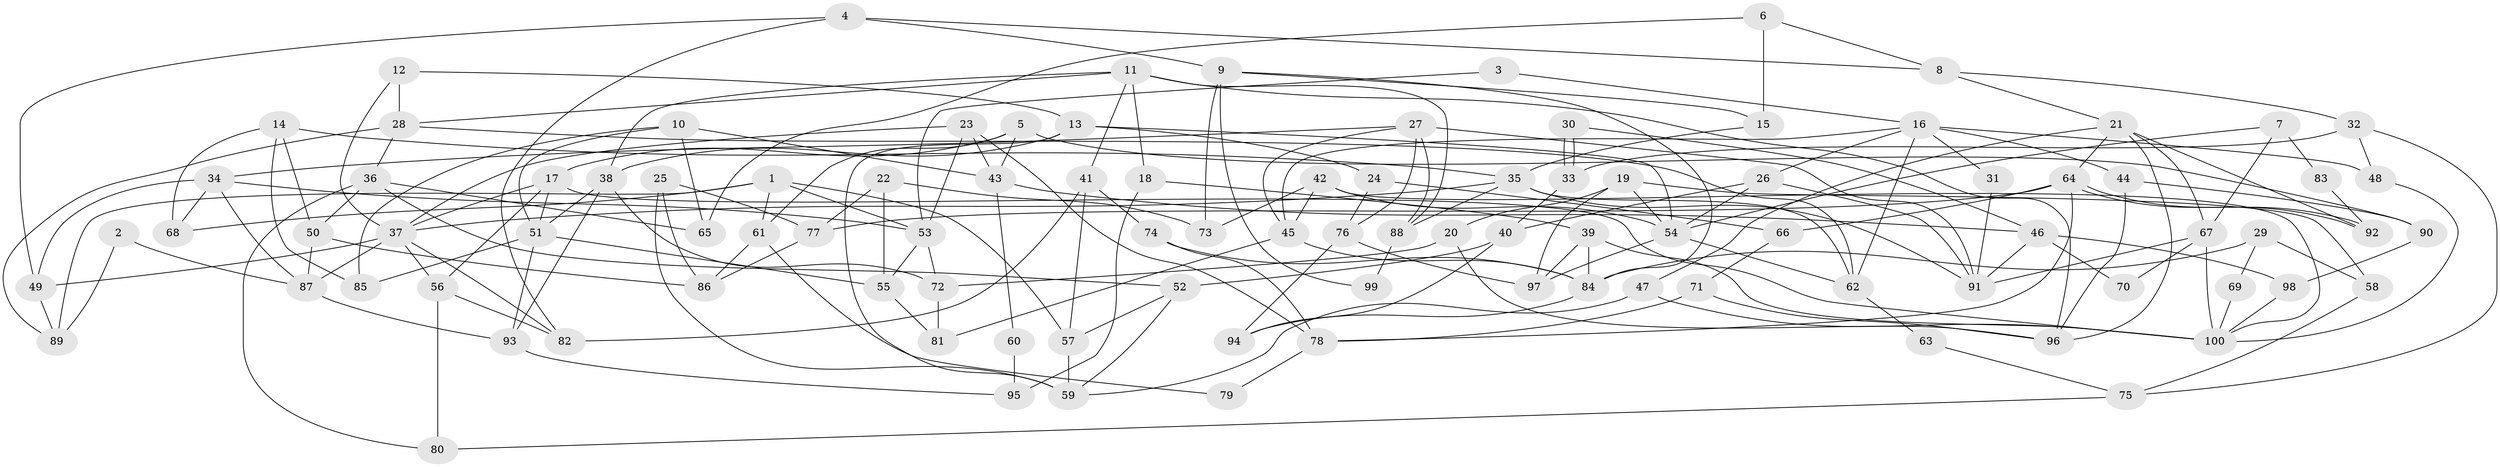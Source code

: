 // Generated by graph-tools (version 1.1) at 2025/11/02/21/25 10:11:14]
// undirected, 100 vertices, 200 edges
graph export_dot {
graph [start="1"]
  node [color=gray90,style=filled];
  1;
  2;
  3;
  4;
  5;
  6;
  7;
  8;
  9;
  10;
  11;
  12;
  13;
  14;
  15;
  16;
  17;
  18;
  19;
  20;
  21;
  22;
  23;
  24;
  25;
  26;
  27;
  28;
  29;
  30;
  31;
  32;
  33;
  34;
  35;
  36;
  37;
  38;
  39;
  40;
  41;
  42;
  43;
  44;
  45;
  46;
  47;
  48;
  49;
  50;
  51;
  52;
  53;
  54;
  55;
  56;
  57;
  58;
  59;
  60;
  61;
  62;
  63;
  64;
  65;
  66;
  67;
  68;
  69;
  70;
  71;
  72;
  73;
  74;
  75;
  76;
  77;
  78;
  79;
  80;
  81;
  82;
  83;
  84;
  85;
  86;
  87;
  88;
  89;
  90;
  91;
  92;
  93;
  94;
  95;
  96;
  97;
  98;
  99;
  100;
  1 -- 53;
  1 -- 57;
  1 -- 61;
  1 -- 68;
  1 -- 89;
  2 -- 89;
  2 -- 87;
  3 -- 16;
  3 -- 53;
  4 -- 49;
  4 -- 82;
  4 -- 8;
  4 -- 9;
  5 -- 17;
  5 -- 43;
  5 -- 61;
  5 -- 90;
  6 -- 65;
  6 -- 8;
  6 -- 15;
  7 -- 54;
  7 -- 67;
  7 -- 83;
  8 -- 21;
  8 -- 32;
  9 -- 15;
  9 -- 73;
  9 -- 84;
  9 -- 99;
  10 -- 85;
  10 -- 51;
  10 -- 43;
  10 -- 65;
  11 -- 38;
  11 -- 96;
  11 -- 18;
  11 -- 28;
  11 -- 41;
  11 -- 88;
  12 -- 37;
  12 -- 28;
  12 -- 13;
  13 -- 54;
  13 -- 24;
  13 -- 38;
  13 -- 59;
  14 -- 50;
  14 -- 35;
  14 -- 68;
  14 -- 85;
  15 -- 35;
  16 -- 26;
  16 -- 62;
  16 -- 31;
  16 -- 44;
  16 -- 45;
  16 -- 48;
  17 -- 37;
  17 -- 100;
  17 -- 51;
  17 -- 56;
  18 -- 39;
  18 -- 95;
  19 -- 20;
  19 -- 54;
  19 -- 58;
  19 -- 97;
  20 -- 96;
  20 -- 72;
  21 -- 96;
  21 -- 64;
  21 -- 47;
  21 -- 67;
  21 -- 92;
  22 -- 73;
  22 -- 55;
  22 -- 77;
  23 -- 53;
  23 -- 37;
  23 -- 43;
  23 -- 78;
  24 -- 76;
  24 -- 66;
  25 -- 59;
  25 -- 86;
  25 -- 77;
  26 -- 91;
  26 -- 54;
  26 -- 40;
  27 -- 91;
  27 -- 45;
  27 -- 34;
  27 -- 76;
  27 -- 88;
  28 -- 89;
  28 -- 36;
  28 -- 62;
  29 -- 84;
  29 -- 58;
  29 -- 69;
  30 -- 33;
  30 -- 33;
  30 -- 46;
  31 -- 91;
  32 -- 33;
  32 -- 48;
  32 -- 75;
  33 -- 40;
  34 -- 68;
  34 -- 49;
  34 -- 53;
  34 -- 87;
  35 -- 37;
  35 -- 88;
  35 -- 62;
  35 -- 91;
  36 -- 52;
  36 -- 50;
  36 -- 65;
  36 -- 80;
  37 -- 87;
  37 -- 82;
  37 -- 49;
  37 -- 56;
  38 -- 51;
  38 -- 72;
  38 -- 93;
  39 -- 97;
  39 -- 84;
  39 -- 100;
  40 -- 52;
  40 -- 94;
  41 -- 74;
  41 -- 57;
  41 -- 82;
  42 -- 100;
  42 -- 45;
  42 -- 54;
  42 -- 73;
  43 -- 46;
  43 -- 60;
  44 -- 90;
  44 -- 96;
  45 -- 84;
  45 -- 81;
  46 -- 91;
  46 -- 70;
  46 -- 98;
  47 -- 100;
  47 -- 59;
  48 -- 100;
  49 -- 89;
  50 -- 86;
  50 -- 87;
  51 -- 93;
  51 -- 55;
  51 -- 85;
  52 -- 59;
  52 -- 57;
  53 -- 72;
  53 -- 55;
  54 -- 62;
  54 -- 97;
  55 -- 81;
  56 -- 80;
  56 -- 82;
  57 -- 59;
  58 -- 75;
  60 -- 95;
  61 -- 79;
  61 -- 86;
  62 -- 63;
  63 -- 75;
  64 -- 92;
  64 -- 92;
  64 -- 77;
  64 -- 66;
  64 -- 78;
  66 -- 71;
  67 -- 100;
  67 -- 70;
  67 -- 91;
  69 -- 100;
  71 -- 78;
  71 -- 96;
  72 -- 81;
  74 -- 78;
  74 -- 84;
  75 -- 80;
  76 -- 97;
  76 -- 94;
  77 -- 86;
  78 -- 79;
  83 -- 92;
  84 -- 94;
  87 -- 93;
  88 -- 99;
  90 -- 98;
  93 -- 95;
  98 -- 100;
}
